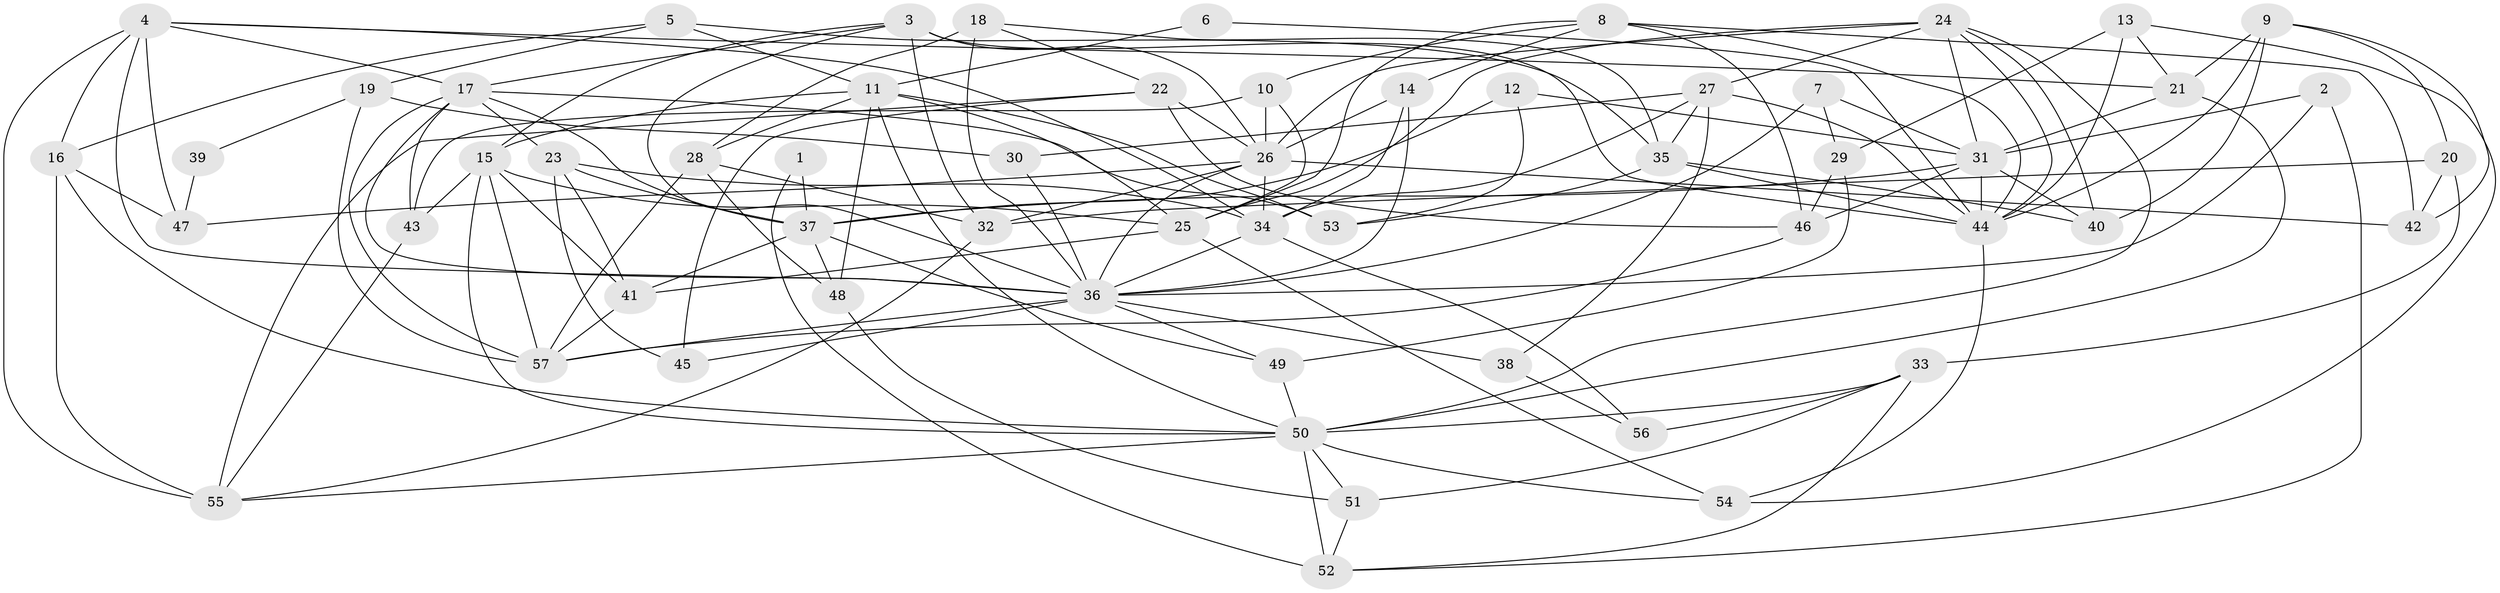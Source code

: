 // original degree distribution, {3: 0.2982456140350877, 6: 0.10526315789473684, 2: 0.14035087719298245, 4: 0.21052631578947367, 5: 0.19298245614035087, 8: 0.017543859649122806, 7: 0.03508771929824561}
// Generated by graph-tools (version 1.1) at 2025/02/03/09/25 03:02:11]
// undirected, 57 vertices, 150 edges
graph export_dot {
graph [start="1"]
  node [color=gray90,style=filled];
  1;
  2;
  3;
  4;
  5;
  6;
  7;
  8;
  9;
  10;
  11;
  12;
  13;
  14;
  15;
  16;
  17;
  18;
  19;
  20;
  21;
  22;
  23;
  24;
  25;
  26;
  27;
  28;
  29;
  30;
  31;
  32;
  33;
  34;
  35;
  36;
  37;
  38;
  39;
  40;
  41;
  42;
  43;
  44;
  45;
  46;
  47;
  48;
  49;
  50;
  51;
  52;
  53;
  54;
  55;
  56;
  57;
  1 -- 37 [weight=1.0];
  1 -- 52 [weight=1.0];
  2 -- 31 [weight=1.0];
  2 -- 36 [weight=1.0];
  2 -- 52 [weight=1.0];
  3 -- 15 [weight=1.0];
  3 -- 17 [weight=1.0];
  3 -- 26 [weight=2.0];
  3 -- 32 [weight=1.0];
  3 -- 36 [weight=1.0];
  3 -- 44 [weight=1.0];
  4 -- 16 [weight=1.0];
  4 -- 17 [weight=1.0];
  4 -- 21 [weight=1.0];
  4 -- 34 [weight=1.0];
  4 -- 36 [weight=1.0];
  4 -- 47 [weight=1.0];
  4 -- 55 [weight=1.0];
  5 -- 11 [weight=1.0];
  5 -- 16 [weight=1.0];
  5 -- 19 [weight=1.0];
  5 -- 35 [weight=1.0];
  6 -- 11 [weight=1.0];
  6 -- 44 [weight=1.0];
  7 -- 29 [weight=1.0];
  7 -- 31 [weight=1.0];
  7 -- 36 [weight=1.0];
  8 -- 10 [weight=1.0];
  8 -- 14 [weight=1.0];
  8 -- 25 [weight=1.0];
  8 -- 42 [weight=1.0];
  8 -- 44 [weight=1.0];
  8 -- 46 [weight=1.0];
  9 -- 20 [weight=1.0];
  9 -- 21 [weight=1.0];
  9 -- 40 [weight=1.0];
  9 -- 42 [weight=1.0];
  9 -- 44 [weight=1.0];
  10 -- 25 [weight=1.0];
  10 -- 26 [weight=1.0];
  10 -- 43 [weight=1.0];
  11 -- 15 [weight=1.0];
  11 -- 25 [weight=1.0];
  11 -- 28 [weight=1.0];
  11 -- 48 [weight=1.0];
  11 -- 50 [weight=1.0];
  11 -- 53 [weight=2.0];
  12 -- 31 [weight=2.0];
  12 -- 37 [weight=1.0];
  12 -- 53 [weight=1.0];
  13 -- 21 [weight=1.0];
  13 -- 29 [weight=2.0];
  13 -- 44 [weight=3.0];
  13 -- 54 [weight=1.0];
  14 -- 26 [weight=1.0];
  14 -- 34 [weight=1.0];
  14 -- 36 [weight=1.0];
  15 -- 25 [weight=1.0];
  15 -- 41 [weight=1.0];
  15 -- 43 [weight=1.0];
  15 -- 50 [weight=1.0];
  15 -- 57 [weight=1.0];
  16 -- 47 [weight=1.0];
  16 -- 50 [weight=1.0];
  16 -- 55 [weight=1.0];
  17 -- 23 [weight=1.0];
  17 -- 36 [weight=1.0];
  17 -- 37 [weight=1.0];
  17 -- 43 [weight=1.0];
  17 -- 53 [weight=1.0];
  17 -- 57 [weight=1.0];
  18 -- 22 [weight=2.0];
  18 -- 28 [weight=2.0];
  18 -- 35 [weight=1.0];
  18 -- 36 [weight=2.0];
  19 -- 30 [weight=1.0];
  19 -- 39 [weight=1.0];
  19 -- 57 [weight=1.0];
  20 -- 32 [weight=1.0];
  20 -- 33 [weight=1.0];
  20 -- 42 [weight=1.0];
  21 -- 31 [weight=1.0];
  21 -- 50 [weight=1.0];
  22 -- 26 [weight=1.0];
  22 -- 45 [weight=1.0];
  22 -- 46 [weight=1.0];
  22 -- 55 [weight=1.0];
  23 -- 34 [weight=1.0];
  23 -- 37 [weight=1.0];
  23 -- 41 [weight=1.0];
  23 -- 45 [weight=1.0];
  24 -- 25 [weight=1.0];
  24 -- 26 [weight=1.0];
  24 -- 27 [weight=1.0];
  24 -- 31 [weight=1.0];
  24 -- 40 [weight=1.0];
  24 -- 44 [weight=1.0];
  24 -- 50 [weight=1.0];
  25 -- 41 [weight=2.0];
  25 -- 54 [weight=1.0];
  26 -- 32 [weight=1.0];
  26 -- 34 [weight=1.0];
  26 -- 36 [weight=1.0];
  26 -- 42 [weight=1.0];
  26 -- 47 [weight=1.0];
  27 -- 30 [weight=1.0];
  27 -- 34 [weight=1.0];
  27 -- 35 [weight=1.0];
  27 -- 38 [weight=1.0];
  27 -- 44 [weight=1.0];
  28 -- 32 [weight=1.0];
  28 -- 48 [weight=1.0];
  28 -- 57 [weight=1.0];
  29 -- 46 [weight=2.0];
  29 -- 49 [weight=1.0];
  30 -- 36 [weight=1.0];
  31 -- 37 [weight=1.0];
  31 -- 40 [weight=1.0];
  31 -- 44 [weight=2.0];
  31 -- 46 [weight=1.0];
  32 -- 55 [weight=1.0];
  33 -- 50 [weight=1.0];
  33 -- 51 [weight=1.0];
  33 -- 52 [weight=1.0];
  33 -- 56 [weight=1.0];
  34 -- 36 [weight=1.0];
  34 -- 56 [weight=1.0];
  35 -- 40 [weight=1.0];
  35 -- 44 [weight=1.0];
  35 -- 53 [weight=1.0];
  36 -- 38 [weight=2.0];
  36 -- 45 [weight=1.0];
  36 -- 49 [weight=1.0];
  36 -- 57 [weight=1.0];
  37 -- 41 [weight=1.0];
  37 -- 48 [weight=1.0];
  37 -- 49 [weight=1.0];
  38 -- 56 [weight=1.0];
  39 -- 47 [weight=1.0];
  41 -- 57 [weight=1.0];
  43 -- 55 [weight=1.0];
  44 -- 54 [weight=1.0];
  46 -- 57 [weight=1.0];
  48 -- 51 [weight=1.0];
  49 -- 50 [weight=1.0];
  50 -- 51 [weight=1.0];
  50 -- 52 [weight=2.0];
  50 -- 54 [weight=1.0];
  50 -- 55 [weight=1.0];
  51 -- 52 [weight=1.0];
}
